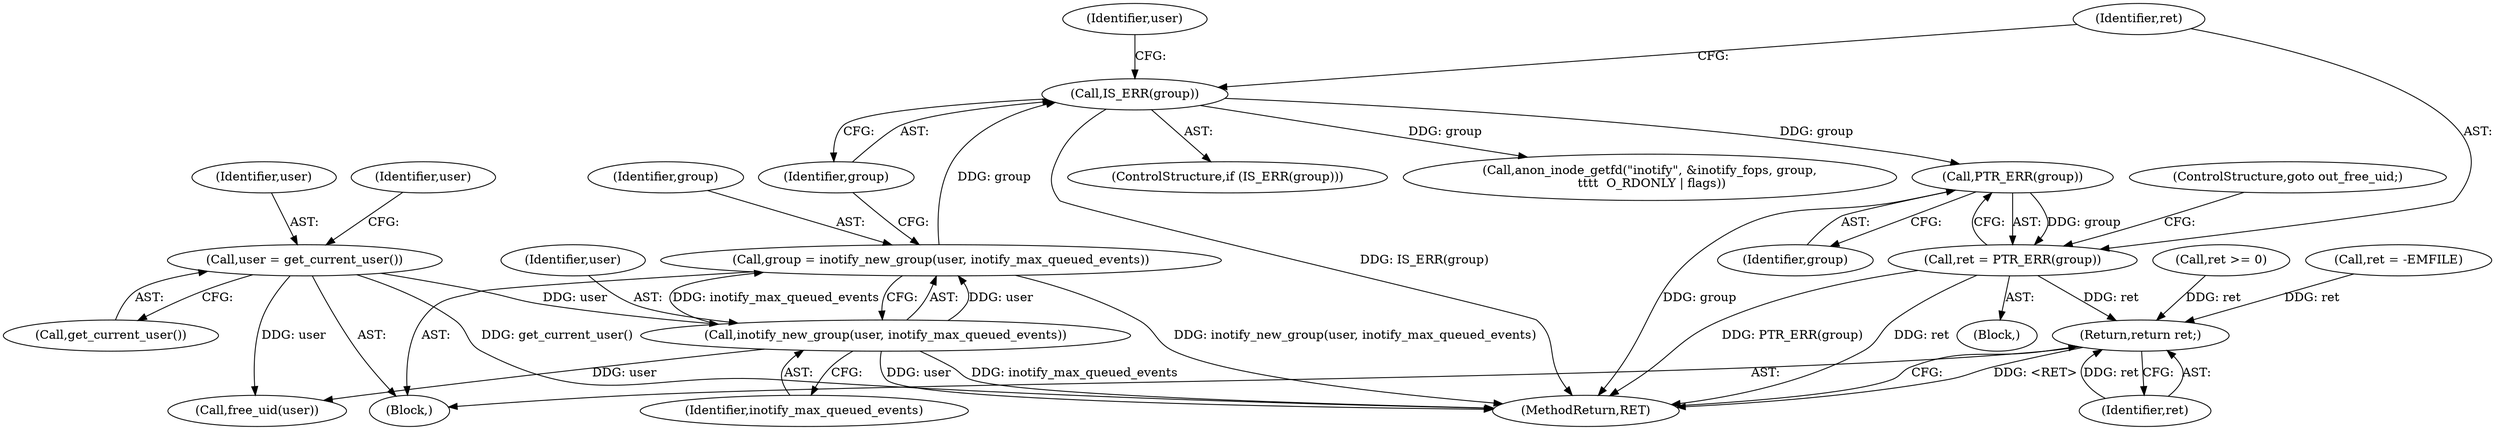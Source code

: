 digraph "1_linux_d0de4dc584ec6aa3b26fffea320a8457827768fc_0@pointer" {
"1000157" [label="(Call,PTR_ERR(group))"];
"1000152" [label="(Call,IS_ERR(group))"];
"1000146" [label="(Call,group = inotify_new_group(user, inotify_max_queued_events))"];
"1000148" [label="(Call,inotify_new_group(user, inotify_max_queued_events))"];
"1000128" [label="(Call,user = get_current_user())"];
"1000155" [label="(Call,ret = PTR_ERR(group))"];
"1000191" [label="(Return,return ret;)"];
"1000193" [label="(MethodReturn,RET)"];
"1000153" [label="(Identifier,group)"];
"1000157" [label="(Call,PTR_ERR(group))"];
"1000151" [label="(ControlStructure,if (IS_ERR(group)))"];
"1000147" [label="(Identifier,group)"];
"1000148" [label="(Call,inotify_new_group(user, inotify_max_queued_events))"];
"1000158" [label="(Identifier,group)"];
"1000106" [label="(Block,)"];
"1000130" [label="(Call,get_current_user())"];
"1000146" [label="(Call,group = inotify_new_group(user, inotify_max_queued_events))"];
"1000129" [label="(Identifier,user)"];
"1000176" [label="(Call,ret >= 0)"];
"1000137" [label="(Identifier,user)"];
"1000150" [label="(Identifier,inotify_max_queued_events)"];
"1000156" [label="(Identifier,ret)"];
"1000149" [label="(Identifier,user)"];
"1000159" [label="(ControlStructure,goto out_free_uid;)"];
"1000163" [label="(Identifier,user)"];
"1000154" [label="(Block,)"];
"1000155" [label="(Call,ret = PTR_ERR(group))"];
"1000152" [label="(Call,IS_ERR(group))"];
"1000141" [label="(Call,ret = -EMFILE)"];
"1000189" [label="(Call,free_uid(user))"];
"1000191" [label="(Return,return ret;)"];
"1000128" [label="(Call,user = get_current_user())"];
"1000167" [label="(Call,anon_inode_getfd(\"inotify\", &inotify_fops, group,\n \t\t\t\t  O_RDONLY | flags))"];
"1000192" [label="(Identifier,ret)"];
"1000157" -> "1000155"  [label="AST: "];
"1000157" -> "1000158"  [label="CFG: "];
"1000158" -> "1000157"  [label="AST: "];
"1000155" -> "1000157"  [label="CFG: "];
"1000157" -> "1000193"  [label="DDG: group"];
"1000157" -> "1000155"  [label="DDG: group"];
"1000152" -> "1000157"  [label="DDG: group"];
"1000152" -> "1000151"  [label="AST: "];
"1000152" -> "1000153"  [label="CFG: "];
"1000153" -> "1000152"  [label="AST: "];
"1000156" -> "1000152"  [label="CFG: "];
"1000163" -> "1000152"  [label="CFG: "];
"1000152" -> "1000193"  [label="DDG: IS_ERR(group)"];
"1000146" -> "1000152"  [label="DDG: group"];
"1000152" -> "1000167"  [label="DDG: group"];
"1000146" -> "1000106"  [label="AST: "];
"1000146" -> "1000148"  [label="CFG: "];
"1000147" -> "1000146"  [label="AST: "];
"1000148" -> "1000146"  [label="AST: "];
"1000153" -> "1000146"  [label="CFG: "];
"1000146" -> "1000193"  [label="DDG: inotify_new_group(user, inotify_max_queued_events)"];
"1000148" -> "1000146"  [label="DDG: user"];
"1000148" -> "1000146"  [label="DDG: inotify_max_queued_events"];
"1000148" -> "1000150"  [label="CFG: "];
"1000149" -> "1000148"  [label="AST: "];
"1000150" -> "1000148"  [label="AST: "];
"1000148" -> "1000193"  [label="DDG: user"];
"1000148" -> "1000193"  [label="DDG: inotify_max_queued_events"];
"1000128" -> "1000148"  [label="DDG: user"];
"1000148" -> "1000189"  [label="DDG: user"];
"1000128" -> "1000106"  [label="AST: "];
"1000128" -> "1000130"  [label="CFG: "];
"1000129" -> "1000128"  [label="AST: "];
"1000130" -> "1000128"  [label="AST: "];
"1000137" -> "1000128"  [label="CFG: "];
"1000128" -> "1000193"  [label="DDG: get_current_user()"];
"1000128" -> "1000189"  [label="DDG: user"];
"1000155" -> "1000154"  [label="AST: "];
"1000156" -> "1000155"  [label="AST: "];
"1000159" -> "1000155"  [label="CFG: "];
"1000155" -> "1000193"  [label="DDG: PTR_ERR(group)"];
"1000155" -> "1000193"  [label="DDG: ret"];
"1000155" -> "1000191"  [label="DDG: ret"];
"1000191" -> "1000106"  [label="AST: "];
"1000191" -> "1000192"  [label="CFG: "];
"1000192" -> "1000191"  [label="AST: "];
"1000193" -> "1000191"  [label="CFG: "];
"1000191" -> "1000193"  [label="DDG: <RET>"];
"1000192" -> "1000191"  [label="DDG: ret"];
"1000141" -> "1000191"  [label="DDG: ret"];
"1000176" -> "1000191"  [label="DDG: ret"];
}
